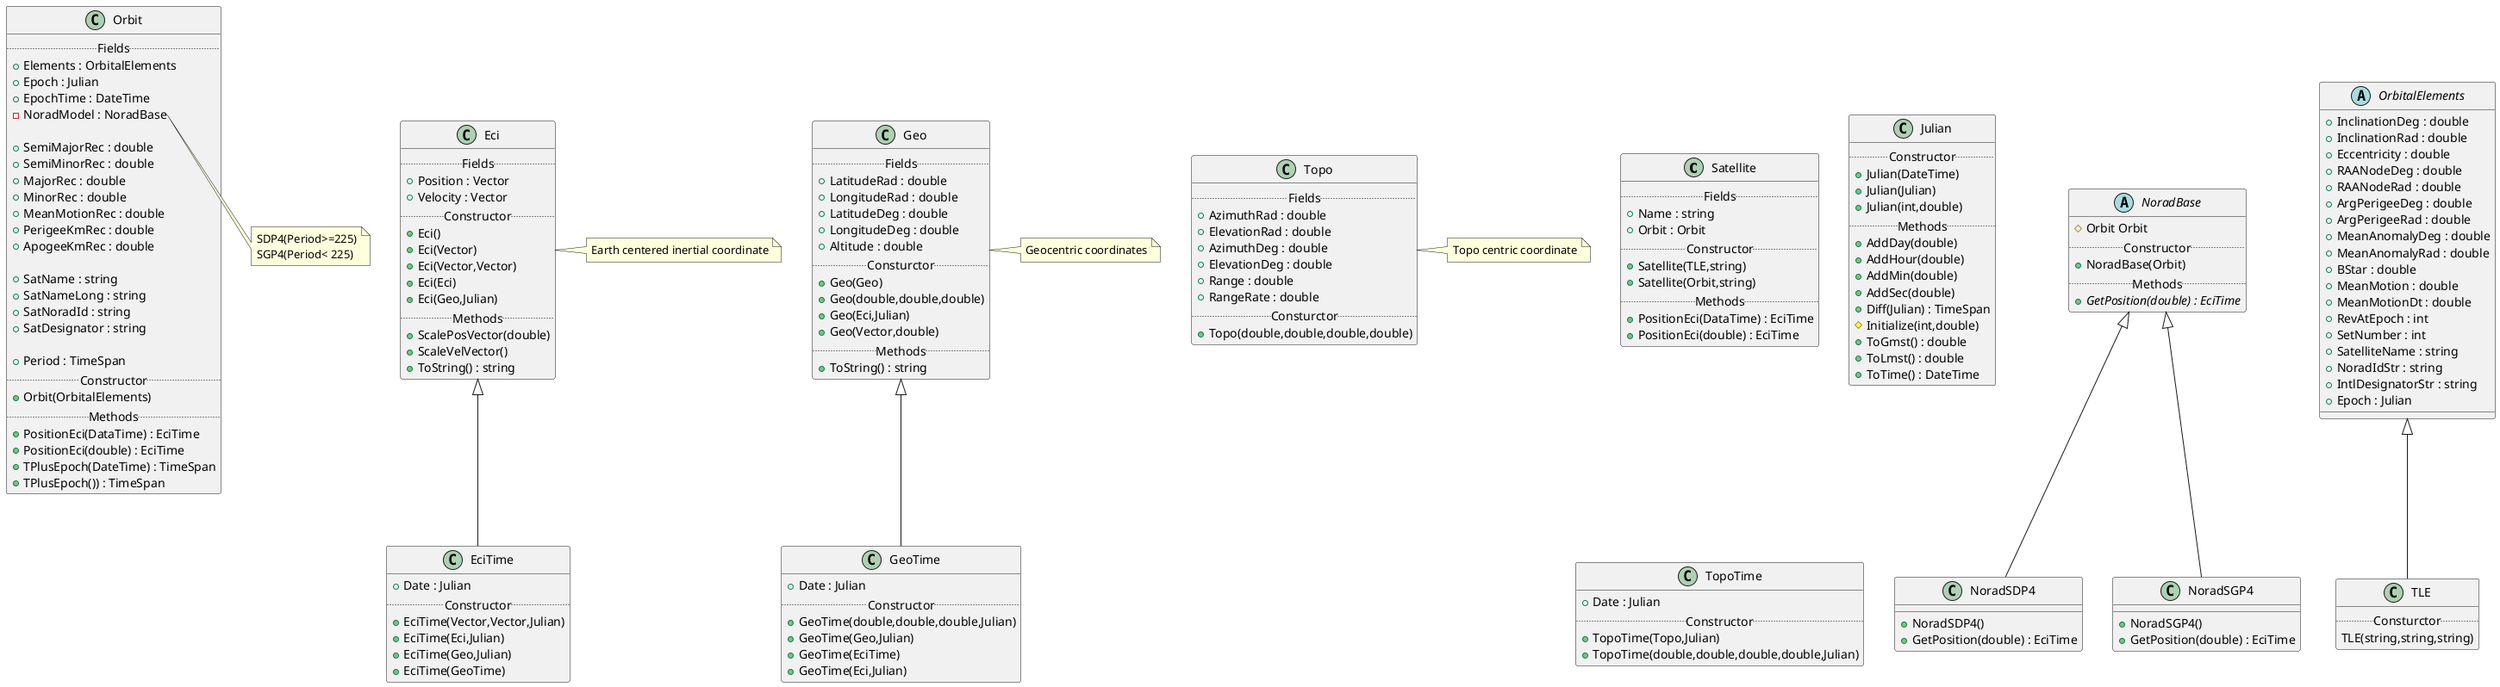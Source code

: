 @startuml Satellite
class Satellite{
    ..Fields..
    +Name : string
    +Orbit : Orbit
    ..Constructor..
    +Satellite(TLE,string)
    +Satellite(Orbit,string)
    ..Methods..
    +PositionEci(DataTime) : EciTime
    +PositionEci(double) : EciTime
}

class Orbit{
    ..Fields..
    +Elements : OrbitalElements
    +Epoch : Julian
    +EpochTime : DateTime
    -NoradModel : NoradBase

    +SemiMajorRec : double
    +SemiMinorRec : double
    +MajorRec : double
    +MinorRec : double
    +MeanMotionRec : double
    +PerigeeKmRec : double
    +ApogeeKmRec : double
    
    +SatName : string
    +SatNameLong : string
    +SatNoradId : string
    +SatDesignator : string

    +Period : TimeSpan
    ..Constructor..
    +Orbit(OrbitalElements)
    ..Methods..
    +PositionEci(DataTime) : EciTime
    +PositionEci(double) : EciTime
    +TPlusEpoch(DateTime) : TimeSpan
    +TPlusEpoch()) : TimeSpan
}

note right of Orbit::NoradModel
    SDP4(Period>=225)
    SGP4(Period< 225)
end note

abstract class NoradBase {
    #Orbit Orbit
    ..Constructor..
    +NoradBase(Orbit)
    ..Methods..
    +{abstract} GetPosition(double) : EciTime
}

class NoradSDP4 {
    +NoradSDP4()
    +GetPosition(double) : EciTime
}

class NoradSGP4 {
    +NoradSGP4()
    +GetPosition(double) : EciTime
}
NoradBase <|-- NoradSDP4
NoradBase <|-- NoradSGP4

abstract class OrbitalElements {
    +InclinationDeg : double
    +InclinationRad : double
    +Eccentricity : double
    +RAANodeDeg : double
    +RAANodeRad : double
    +ArgPerigeeDeg : double
    +ArgPerigeeRad : double
    +MeanAnomalyDeg : double
    +MeanAnomalyRad : double
    +BStar : double
    +MeanMotion : double
    +MeanMotionDt : double
    +RevAtEpoch : int
    +SetNumber : int
    +SatelliteName : string
    +NoradIdStr : string
    +IntlDesignatorStr : string
    +Epoch : Julian
}

class TLE{
    ..Consturctor..
    TLE(string,string,string)
}

OrbitalElements <|-- TLE

class Julian {
    ..Constructor..
    +Julian(DateTime)
    +Julian(Julian)
    +Julian(int,double)
    ..Methods..
    +AddDay(double)
    +AddHour(double)
    +AddMin(double)
    +AddSec(double)
    +Diff(Julian) : TimeSpan
    #Initialize(int,double)
    +ToGmst() : double
    +ToLmst() : double
    +ToTime() : DateTime
}

class Eci {
    ..Fields..
    +Position : Vector
    +Velocity : Vector
    ..Constructor..
    +Eci()
    +Eci(Vector)
    +Eci(Vector,Vector)
    +Eci(Eci)
    +Eci(Geo,Julian)
    ..Methods..
    +ScalePosVector(double)
    +ScaleVelVector()
    +ToString() : string
}

note right of Eci
    Earth centered inertial coordinate
end note

class EciTime {
    +Date : Julian
    ..Constructor..
    +EciTime(Vector,Vector,Julian)
    +EciTime(Eci,Julian)
    +EciTime(Geo,Julian)
    +EciTime(GeoTime)
}

Eci <|-- EciTime

class Geo {
    ..Fields..
    +LatitudeRad : double
    +LongitudeRad : double
    +LatitudeDeg : double
    +LongitudeDeg : double
    +Altitude : double
    ..Consturctor..
    +Geo(Geo)
    +Geo(double,double,double)
    +Geo(Eci,Julian)
    +Geo(Vector,double)
    ..Methods..
    +ToString() : string
}

note right of Geo
    Geocentric coordinates
end note

class GeoTime {
    +Date : Julian
    ..Constructor..
    +GeoTime(double,double,double,Julian)
    +GeoTime(Geo,Julian)
    +GeoTime(EciTime)
    +GeoTime(Eci,Julian)
}

Geo <|-- GeoTime

class Topo {
    ..Fields..
    +AzimuthRad : double
    +ElevationRad : double
    +AzimuthDeg : double
    +ElevationDeg : double
    +Range : double
    +RangeRate : double
    ..Consturctor..
    +Topo(double,double,double,double)
}

note right of Topo
    Topo centric coordinate
end note

class TopoTime {
    +Date : Julian
    ..Constructor..
    +TopoTime(Topo,Julian)
    +TopoTime(double,double,double,double,Julian)
}
@enduml